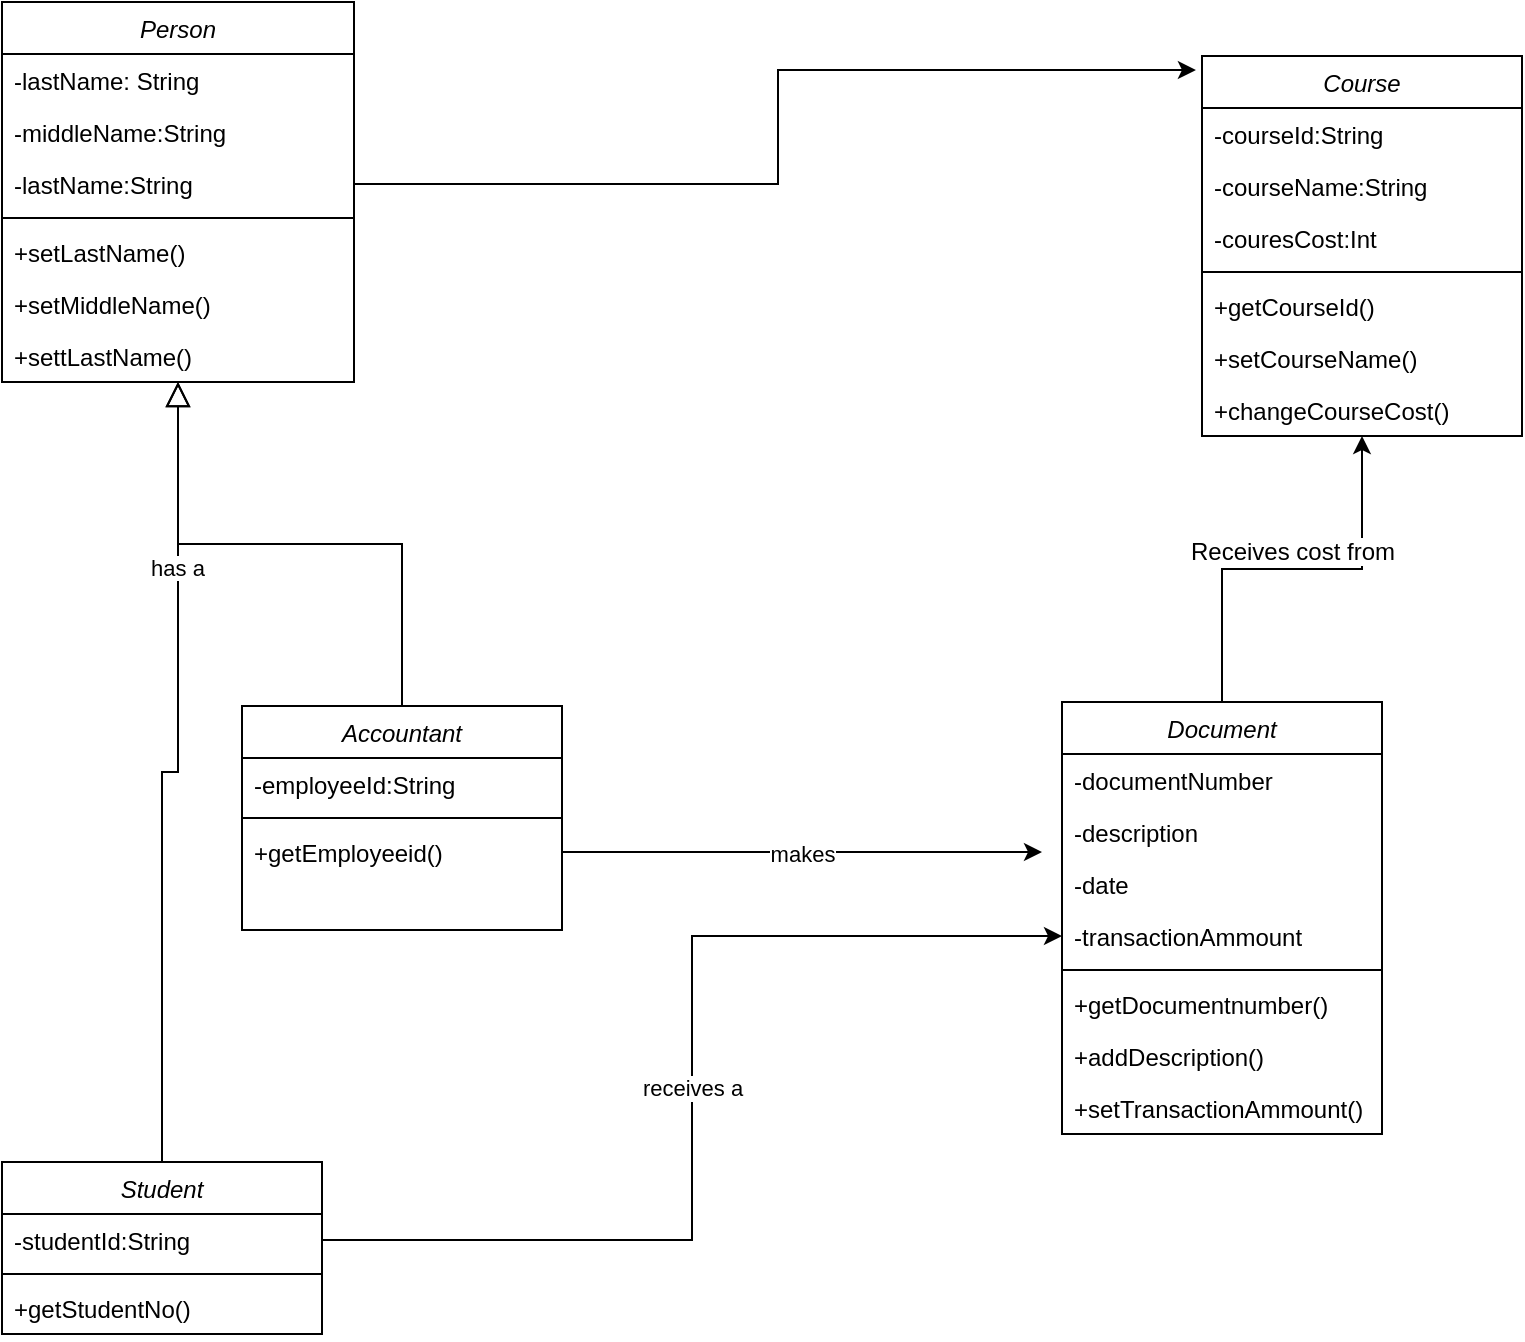 <mxfile version="21.6.8" type="device" pages="3">
  <diagram id="C5RBs43oDa-KdzZeNtuy" name="Class diagrams">
    <mxGraphModel dx="1364" dy="843" grid="1" gridSize="10" guides="1" tooltips="1" connect="1" arrows="1" fold="1" page="1" pageScale="1" pageWidth="827" pageHeight="1169" math="0" shadow="0">
      <root>
        <mxCell id="WIyWlLk6GJQsqaUBKTNV-0" />
        <mxCell id="WIyWlLk6GJQsqaUBKTNV-1" parent="WIyWlLk6GJQsqaUBKTNV-0" />
        <mxCell id="zkfFHV4jXpPFQw0GAbJ--0" value="Person" style="swimlane;fontStyle=2;align=center;verticalAlign=top;childLayout=stackLayout;horizontal=1;startSize=26;horizontalStack=0;resizeParent=1;resizeLast=0;collapsible=1;marginBottom=0;rounded=0;shadow=0;strokeWidth=1;" parent="WIyWlLk6GJQsqaUBKTNV-1" vertex="1">
          <mxGeometry y="40" width="176" height="190" as="geometry">
            <mxRectangle x="230" y="140" width="160" height="26" as="alternateBounds" />
          </mxGeometry>
        </mxCell>
        <mxCell id="zkfFHV4jXpPFQw0GAbJ--2" value="-lastName: String" style="text;align=left;verticalAlign=top;spacingLeft=4;spacingRight=4;overflow=hidden;rotatable=0;points=[[0,0.5],[1,0.5]];portConstraint=eastwest;rounded=0;shadow=0;html=0;" parent="zkfFHV4jXpPFQw0GAbJ--0" vertex="1">
          <mxGeometry y="26" width="176" height="26" as="geometry" />
        </mxCell>
        <mxCell id="FxwVoULGI6ZeTyt3HiRe-4" value="-middleName:String" style="text;align=left;verticalAlign=top;spacingLeft=4;spacingRight=4;overflow=hidden;rotatable=0;points=[[0,0.5],[1,0.5]];portConstraint=eastwest;rounded=0;shadow=0;html=0;" parent="zkfFHV4jXpPFQw0GAbJ--0" vertex="1">
          <mxGeometry y="52" width="176" height="26" as="geometry" />
        </mxCell>
        <mxCell id="FxwVoULGI6ZeTyt3HiRe-5" value="-lastName:String" style="text;align=left;verticalAlign=top;spacingLeft=4;spacingRight=4;overflow=hidden;rotatable=0;points=[[0,0.5],[1,0.5]];portConstraint=eastwest;rounded=0;shadow=0;html=0;" parent="zkfFHV4jXpPFQw0GAbJ--0" vertex="1">
          <mxGeometry y="78" width="176" height="26" as="geometry" />
        </mxCell>
        <mxCell id="zkfFHV4jXpPFQw0GAbJ--4" value="" style="line;html=1;strokeWidth=1;align=left;verticalAlign=middle;spacingTop=-1;spacingLeft=3;spacingRight=3;rotatable=0;labelPosition=right;points=[];portConstraint=eastwest;" parent="zkfFHV4jXpPFQw0GAbJ--0" vertex="1">
          <mxGeometry y="104" width="176" height="8" as="geometry" />
        </mxCell>
        <mxCell id="zkfFHV4jXpPFQw0GAbJ--5" value="+setLastName()" style="text;align=left;verticalAlign=top;spacingLeft=4;spacingRight=4;overflow=hidden;rotatable=0;points=[[0,0.5],[1,0.5]];portConstraint=eastwest;" parent="zkfFHV4jXpPFQw0GAbJ--0" vertex="1">
          <mxGeometry y="112" width="176" height="26" as="geometry" />
        </mxCell>
        <mxCell id="uTb0s3Mv37bQaJHlp4sX-10" value="+setMiddleName()" style="text;align=left;verticalAlign=top;spacingLeft=4;spacingRight=4;overflow=hidden;rotatable=0;points=[[0,0.5],[1,0.5]];portConstraint=eastwest;" parent="zkfFHV4jXpPFQw0GAbJ--0" vertex="1">
          <mxGeometry y="138" width="176" height="26" as="geometry" />
        </mxCell>
        <mxCell id="uTb0s3Mv37bQaJHlp4sX-11" value="+settLastName()" style="text;align=left;verticalAlign=top;spacingLeft=4;spacingRight=4;overflow=hidden;rotatable=0;points=[[0,0.5],[1,0.5]];portConstraint=eastwest;" parent="zkfFHV4jXpPFQw0GAbJ--0" vertex="1">
          <mxGeometry y="164" width="176" height="26" as="geometry" />
        </mxCell>
        <mxCell id="zkfFHV4jXpPFQw0GAbJ--6" value="Student" style="swimlane;fontStyle=2;align=center;verticalAlign=top;childLayout=stackLayout;horizontal=1;startSize=26;horizontalStack=0;resizeParent=1;resizeLast=0;collapsible=1;marginBottom=0;rounded=0;shadow=0;strokeWidth=1;" parent="WIyWlLk6GJQsqaUBKTNV-1" vertex="1">
          <mxGeometry y="620" width="160" height="86" as="geometry">
            <mxRectangle x="130" y="380" width="160" height="26" as="alternateBounds" />
          </mxGeometry>
        </mxCell>
        <mxCell id="FxwVoULGI6ZeTyt3HiRe-8" value="-studentId:String" style="text;align=left;verticalAlign=top;spacingLeft=4;spacingRight=4;overflow=hidden;rotatable=0;points=[[0,0.5],[1,0.5]];portConstraint=eastwest;" parent="zkfFHV4jXpPFQw0GAbJ--6" vertex="1">
          <mxGeometry y="26" width="160" height="26" as="geometry" />
        </mxCell>
        <mxCell id="FxwVoULGI6ZeTyt3HiRe-6" style="line;html=1;strokeWidth=1;align=left;verticalAlign=middle;spacingTop=-1;spacingLeft=3;spacingRight=3;rotatable=0;labelPosition=right;points=[];portConstraint=eastwest;" parent="zkfFHV4jXpPFQw0GAbJ--6" vertex="1">
          <mxGeometry y="52" width="160" height="8" as="geometry" />
        </mxCell>
        <mxCell id="FxwVoULGI6ZeTyt3HiRe-10" value="+getStudentNo()" style="text;align=left;verticalAlign=top;spacingLeft=4;spacingRight=4;overflow=hidden;rotatable=0;points=[[0,0.5],[1,0.5]];portConstraint=eastwest;" parent="zkfFHV4jXpPFQw0GAbJ--6" vertex="1">
          <mxGeometry y="60" width="160" height="26" as="geometry" />
        </mxCell>
        <mxCell id="zkfFHV4jXpPFQw0GAbJ--12" value="has a" style="endArrow=block;endSize=10;endFill=0;shadow=0;strokeWidth=1;rounded=0;edgeStyle=elbowEdgeStyle;elbow=vertical;horizontal=1;" parent="WIyWlLk6GJQsqaUBKTNV-1" source="zkfFHV4jXpPFQw0GAbJ--6" target="zkfFHV4jXpPFQw0GAbJ--0" edge="1">
          <mxGeometry x="0.535" width="160" relative="1" as="geometry">
            <mxPoint x="200" y="203" as="sourcePoint" />
            <mxPoint x="200" y="203" as="targetPoint" />
            <mxPoint as="offset" />
          </mxGeometry>
        </mxCell>
        <mxCell id="zkfFHV4jXpPFQw0GAbJ--13" value="Accountant" style="swimlane;fontStyle=2;align=center;verticalAlign=top;childLayout=stackLayout;horizontal=1;startSize=26;horizontalStack=0;resizeParent=1;resizeLast=0;collapsible=1;marginBottom=0;rounded=0;shadow=0;strokeWidth=1;" parent="WIyWlLk6GJQsqaUBKTNV-1" vertex="1">
          <mxGeometry x="120" y="392" width="160" height="112" as="geometry">
            <mxRectangle x="340" y="380" width="170" height="26" as="alternateBounds" />
          </mxGeometry>
        </mxCell>
        <mxCell id="FxwVoULGI6ZeTyt3HiRe-1" value="-employeeId:String" style="text;align=left;verticalAlign=top;spacingLeft=4;spacingRight=4;overflow=hidden;rotatable=0;points=[[0,0.5],[1,0.5]];portConstraint=eastwest;" parent="zkfFHV4jXpPFQw0GAbJ--13" vertex="1">
          <mxGeometry y="26" width="160" height="26" as="geometry" />
        </mxCell>
        <mxCell id="zkfFHV4jXpPFQw0GAbJ--15" value="" style="line;html=1;strokeWidth=1;align=left;verticalAlign=middle;spacingTop=-1;spacingLeft=3;spacingRight=3;rotatable=0;labelPosition=right;points=[];portConstraint=eastwest;" parent="zkfFHV4jXpPFQw0GAbJ--13" vertex="1">
          <mxGeometry y="52" width="160" height="8" as="geometry" />
        </mxCell>
        <mxCell id="CGTuZirsqp-BXyhmyMvd-20" value="makes" style="edgeStyle=orthogonalEdgeStyle;rounded=0;orthogonalLoop=1;jettySize=auto;html=1;exitX=1;exitY=0.5;exitDx=0;exitDy=0;" parent="zkfFHV4jXpPFQw0GAbJ--13" source="FxwVoULGI6ZeTyt3HiRe-0" edge="1">
          <mxGeometry relative="1" as="geometry">
            <mxPoint x="400" y="73" as="targetPoint" />
          </mxGeometry>
        </mxCell>
        <mxCell id="FxwVoULGI6ZeTyt3HiRe-0" value="+getEmployeeid()" style="text;align=left;verticalAlign=top;spacingLeft=4;spacingRight=4;overflow=hidden;rotatable=0;points=[[0,0.5],[1,0.5]];portConstraint=eastwest;" parent="zkfFHV4jXpPFQw0GAbJ--13" vertex="1">
          <mxGeometry y="60" width="160" height="26" as="geometry" />
        </mxCell>
        <mxCell id="zkfFHV4jXpPFQw0GAbJ--16" value="" style="endArrow=block;endSize=10;endFill=0;shadow=0;strokeWidth=1;rounded=0;edgeStyle=elbowEdgeStyle;elbow=vertical;" parent="WIyWlLk6GJQsqaUBKTNV-1" source="zkfFHV4jXpPFQw0GAbJ--13" target="zkfFHV4jXpPFQw0GAbJ--0" edge="1">
          <mxGeometry width="160" relative="1" as="geometry">
            <mxPoint x="210" y="373" as="sourcePoint" />
            <mxPoint x="310" y="271" as="targetPoint" />
          </mxGeometry>
        </mxCell>
        <mxCell id="CGTuZirsqp-BXyhmyMvd-0" value="Course" style="swimlane;fontStyle=2;align=center;verticalAlign=top;childLayout=stackLayout;horizontal=1;startSize=26;horizontalStack=0;resizeParent=1;resizeLast=0;collapsible=1;marginBottom=0;rounded=0;shadow=0;strokeWidth=1;" parent="WIyWlLk6GJQsqaUBKTNV-1" vertex="1">
          <mxGeometry x="600" y="67" width="160" height="190" as="geometry">
            <mxRectangle x="550" y="140" width="160" height="26" as="alternateBounds" />
          </mxGeometry>
        </mxCell>
        <mxCell id="CGTuZirsqp-BXyhmyMvd-1" value="-courseId:String" style="text;align=left;verticalAlign=top;spacingLeft=4;spacingRight=4;overflow=hidden;rotatable=0;points=[[0,0.5],[1,0.5]];portConstraint=eastwest;" parent="CGTuZirsqp-BXyhmyMvd-0" vertex="1">
          <mxGeometry y="26" width="160" height="26" as="geometry" />
        </mxCell>
        <mxCell id="CGTuZirsqp-BXyhmyMvd-2" value="-courseName:String" style="text;align=left;verticalAlign=top;spacingLeft=4;spacingRight=4;overflow=hidden;rotatable=0;points=[[0,0.5],[1,0.5]];portConstraint=eastwest;rounded=0;shadow=0;html=0;" parent="CGTuZirsqp-BXyhmyMvd-0" vertex="1">
          <mxGeometry y="52" width="160" height="26" as="geometry" />
        </mxCell>
        <mxCell id="CGTuZirsqp-BXyhmyMvd-3" value="-couresCost:Int" style="text;align=left;verticalAlign=top;spacingLeft=4;spacingRight=4;overflow=hidden;rotatable=0;points=[[0,0.5],[1,0.5]];portConstraint=eastwest;rounded=0;shadow=0;html=0;" parent="CGTuZirsqp-BXyhmyMvd-0" vertex="1">
          <mxGeometry y="78" width="160" height="26" as="geometry" />
        </mxCell>
        <mxCell id="CGTuZirsqp-BXyhmyMvd-4" value="" style="line;html=1;strokeWidth=1;align=left;verticalAlign=middle;spacingTop=-1;spacingLeft=3;spacingRight=3;rotatable=0;labelPosition=right;points=[];portConstraint=eastwest;" parent="CGTuZirsqp-BXyhmyMvd-0" vertex="1">
          <mxGeometry y="104" width="160" height="8" as="geometry" />
        </mxCell>
        <mxCell id="CGTuZirsqp-BXyhmyMvd-19" value="+getCourseId()" style="text;align=left;verticalAlign=top;spacingLeft=4;spacingRight=4;overflow=hidden;rotatable=0;points=[[0,0.5],[1,0.5]];portConstraint=eastwest;" parent="CGTuZirsqp-BXyhmyMvd-0" vertex="1">
          <mxGeometry y="112" width="160" height="26" as="geometry" />
        </mxCell>
        <mxCell id="CGTuZirsqp-BXyhmyMvd-5" value="+setCourseName()" style="text;align=left;verticalAlign=top;spacingLeft=4;spacingRight=4;overflow=hidden;rotatable=0;points=[[0,0.5],[1,0.5]];portConstraint=eastwest;" parent="CGTuZirsqp-BXyhmyMvd-0" vertex="1">
          <mxGeometry y="138" width="160" height="26" as="geometry" />
        </mxCell>
        <mxCell id="CGTuZirsqp-BXyhmyMvd-6" value="+changeCourseCost()" style="text;align=left;verticalAlign=top;spacingLeft=4;spacingRight=4;overflow=hidden;rotatable=0;points=[[0,0.5],[1,0.5]];portConstraint=eastwest;" parent="CGTuZirsqp-BXyhmyMvd-0" vertex="1">
          <mxGeometry y="164" width="160" height="26" as="geometry" />
        </mxCell>
        <mxCell id="CGTuZirsqp-BXyhmyMvd-7" style="edgeStyle=orthogonalEdgeStyle;rounded=0;orthogonalLoop=1;jettySize=auto;html=1;exitX=1;exitY=0.5;exitDx=0;exitDy=0;entryX=-0.019;entryY=0.037;entryDx=0;entryDy=0;entryPerimeter=0;" parent="WIyWlLk6GJQsqaUBKTNV-1" source="FxwVoULGI6ZeTyt3HiRe-5" target="CGTuZirsqp-BXyhmyMvd-0" edge="1">
          <mxGeometry relative="1" as="geometry" />
        </mxCell>
        <mxCell id="7rgg_op8ZkFLZllK3q9W-1" value="Receives cost from" style="edgeStyle=orthogonalEdgeStyle;rounded=0;orthogonalLoop=1;jettySize=auto;html=1;exitX=0.5;exitY=0;exitDx=0;exitDy=0;fontFamily=Helvetica;fontSize=12;fontColor=default;verticalAlign=bottom;" parent="WIyWlLk6GJQsqaUBKTNV-1" source="CGTuZirsqp-BXyhmyMvd-9" target="CGTuZirsqp-BXyhmyMvd-0" edge="1">
          <mxGeometry relative="1" as="geometry" />
        </mxCell>
        <mxCell id="CGTuZirsqp-BXyhmyMvd-9" value="Document" style="swimlane;fontStyle=2;align=center;verticalAlign=top;childLayout=stackLayout;horizontal=1;startSize=26;horizontalStack=0;resizeParent=1;resizeLast=0;collapsible=1;marginBottom=0;rounded=0;shadow=0;strokeWidth=1;" parent="WIyWlLk6GJQsqaUBKTNV-1" vertex="1">
          <mxGeometry x="530" y="390" width="160" height="216" as="geometry">
            <mxRectangle x="550" y="140" width="160" height="26" as="alternateBounds" />
          </mxGeometry>
        </mxCell>
        <mxCell id="CGTuZirsqp-BXyhmyMvd-17" value="-documentNumber" style="text;align=left;verticalAlign=top;spacingLeft=4;spacingRight=4;overflow=hidden;rotatable=0;points=[[0,0.5],[1,0.5]];portConstraint=eastwest;rounded=0;shadow=0;html=0;" parent="CGTuZirsqp-BXyhmyMvd-9" vertex="1">
          <mxGeometry y="26" width="160" height="26" as="geometry" />
        </mxCell>
        <mxCell id="CGTuZirsqp-BXyhmyMvd-11" value="-description" style="text;align=left;verticalAlign=top;spacingLeft=4;spacingRight=4;overflow=hidden;rotatable=0;points=[[0,0.5],[1,0.5]];portConstraint=eastwest;rounded=0;shadow=0;html=0;" parent="CGTuZirsqp-BXyhmyMvd-9" vertex="1">
          <mxGeometry y="52" width="160" height="26" as="geometry" />
        </mxCell>
        <mxCell id="CGTuZirsqp-BXyhmyMvd-12" value="-date" style="text;align=left;verticalAlign=top;spacingLeft=4;spacingRight=4;overflow=hidden;rotatable=0;points=[[0,0.5],[1,0.5]];portConstraint=eastwest;rounded=0;shadow=0;html=0;" parent="CGTuZirsqp-BXyhmyMvd-9" vertex="1">
          <mxGeometry y="78" width="160" height="26" as="geometry" />
        </mxCell>
        <mxCell id="CGTuZirsqp-BXyhmyMvd-16" value="-transactionAmmount" style="text;align=left;verticalAlign=top;spacingLeft=4;spacingRight=4;overflow=hidden;rotatable=0;points=[[0,0.5],[1,0.5]];portConstraint=eastwest;rounded=0;shadow=0;html=0;" parent="CGTuZirsqp-BXyhmyMvd-9" vertex="1">
          <mxGeometry y="104" width="160" height="26" as="geometry" />
        </mxCell>
        <mxCell id="CGTuZirsqp-BXyhmyMvd-13" value="" style="line;html=1;strokeWidth=1;align=left;verticalAlign=middle;spacingTop=-1;spacingLeft=3;spacingRight=3;rotatable=0;labelPosition=right;points=[];portConstraint=eastwest;" parent="CGTuZirsqp-BXyhmyMvd-9" vertex="1">
          <mxGeometry y="130" width="160" height="8" as="geometry" />
        </mxCell>
        <mxCell id="CGTuZirsqp-BXyhmyMvd-18" value="+getDocumentnumber()" style="text;align=left;verticalAlign=top;spacingLeft=4;spacingRight=4;overflow=hidden;rotatable=0;points=[[0,0.5],[1,0.5]];portConstraint=eastwest;" parent="CGTuZirsqp-BXyhmyMvd-9" vertex="1">
          <mxGeometry y="138" width="160" height="26" as="geometry" />
        </mxCell>
        <mxCell id="CGTuZirsqp-BXyhmyMvd-14" value="+addDescription()" style="text;align=left;verticalAlign=top;spacingLeft=4;spacingRight=4;overflow=hidden;rotatable=0;points=[[0,0.5],[1,0.5]];portConstraint=eastwest;" parent="CGTuZirsqp-BXyhmyMvd-9" vertex="1">
          <mxGeometry y="164" width="160" height="26" as="geometry" />
        </mxCell>
        <mxCell id="CGTuZirsqp-BXyhmyMvd-15" value="+setTransactionAmmount()" style="text;align=left;verticalAlign=top;spacingLeft=4;spacingRight=4;overflow=hidden;rotatable=0;points=[[0,0.5],[1,0.5]];portConstraint=eastwest;" parent="CGTuZirsqp-BXyhmyMvd-9" vertex="1">
          <mxGeometry y="190" width="160" height="26" as="geometry" />
        </mxCell>
        <mxCell id="CGTuZirsqp-BXyhmyMvd-22" value="receives a" style="edgeStyle=orthogonalEdgeStyle;rounded=0;orthogonalLoop=1;jettySize=auto;html=1;exitX=1;exitY=0.5;exitDx=0;exitDy=0;entryX=0;entryY=0.5;entryDx=0;entryDy=0;" parent="WIyWlLk6GJQsqaUBKTNV-1" source="FxwVoULGI6ZeTyt3HiRe-8" target="CGTuZirsqp-BXyhmyMvd-16" edge="1">
          <mxGeometry relative="1" as="geometry" />
        </mxCell>
      </root>
    </mxGraphModel>
  </diagram>
  <diagram id="ETjb7iau5sIGnc_m5QyH" name="Case diagram">
    <mxGraphModel dx="1364" dy="843" grid="1" gridSize="10" guides="1" tooltips="1" connect="1" arrows="1" fold="1" page="1" pageScale="1" pageWidth="850" pageHeight="1100" math="0" shadow="0">
      <root>
        <mxCell id="0" />
        <mxCell id="1" parent="0" />
        <mxCell id="vbpYfYRO02796dPLNqii-36" value="" style="group" vertex="1" connectable="0" parent="1">
          <mxGeometry x="50" y="50" width="720" height="860" as="geometry" />
        </mxCell>
        <mxCell id="vbpYfYRO02796dPLNqii-9" value="" style="rounded=1;whiteSpace=wrap;html=1;" vertex="1" parent="vbpYfYRO02796dPLNqii-36">
          <mxGeometry x="200" width="350" height="860" as="geometry" />
        </mxCell>
        <mxCell id="vbpYfYRO02796dPLNqii-1" value="&lt;font style=&quot;font-size: 17px;&quot;&gt;Select course&lt;/font&gt;" style="ellipse;whiteSpace=wrap;html=1;" vertex="1" parent="vbpYfYRO02796dPLNqii-36">
          <mxGeometry x="305" y="70" width="140" height="70" as="geometry" />
        </mxCell>
        <mxCell id="vbpYfYRO02796dPLNqii-31" style="rounded=0;orthogonalLoop=1;jettySize=auto;html=1;exitX=1;exitY=0.5;exitDx=0;exitDy=0;fontFamily=Helvetica;fontSize=12;fontColor=default;strokeWidth=3;endArrow=none;endFill=0;" edge="1" parent="vbpYfYRO02796dPLNqii-36" source="vbpYfYRO02796dPLNqii-5">
          <mxGeometry relative="1" as="geometry">
            <mxPoint x="650" y="90" as="targetPoint" />
          </mxGeometry>
        </mxCell>
        <mxCell id="vbpYfYRO02796dPLNqii-5" value="&lt;font style=&quot;font-size: 17px;&quot;&gt;Enroll student&lt;/font&gt;" style="ellipse;whiteSpace=wrap;html=1;" vertex="1" parent="vbpYfYRO02796dPLNqii-36">
          <mxGeometry x="310" y="670" width="140" height="70" as="geometry" />
        </mxCell>
        <mxCell id="vbpYfYRO02796dPLNqii-6" value="&lt;font style=&quot;font-size: 17px;&quot;&gt;Generate invioce&lt;/font&gt;" style="ellipse;whiteSpace=wrap;html=1;" vertex="1" parent="vbpYfYRO02796dPLNqii-36">
          <mxGeometry x="305" y="210" width="140" height="70" as="geometry" />
        </mxCell>
        <mxCell id="vbpYfYRO02796dPLNqii-33" value="&lt;i&gt;{if a course was seleced&lt;/i&gt;}" style="edgeStyle=orthogonalEdgeStyle;rounded=0;orthogonalLoop=1;jettySize=auto;html=1;exitX=0.5;exitY=1;exitDx=0;exitDy=0;entryX=0.5;entryY=0;entryDx=0;entryDy=0;fontFamily=Helvetica;fontSize=12;fontColor=default;dashed=1;strokeWidth=2;" edge="1" parent="vbpYfYRO02796dPLNqii-36" source="vbpYfYRO02796dPLNqii-1" target="vbpYfYRO02796dPLNqii-6">
          <mxGeometry relative="1" as="geometry" />
        </mxCell>
        <mxCell id="vbpYfYRO02796dPLNqii-35" value="{if the course was paid for&lt;br&gt;AND a receipt successfully &lt;br&gt;generated}" style="edgeStyle=orthogonalEdgeStyle;rounded=0;orthogonalLoop=1;jettySize=auto;html=1;exitX=0.5;exitY=1;exitDx=0;exitDy=0;entryX=0.5;entryY=0;entryDx=0;entryDy=0;fontFamily=Helvetica;fontSize=12;fontColor=default;dashed=1;dashPattern=8 8;fontStyle=2" edge="1" parent="vbpYfYRO02796dPLNqii-36" source="vbpYfYRO02796dPLNqii-7" target="vbpYfYRO02796dPLNqii-5">
          <mxGeometry relative="1" as="geometry" />
        </mxCell>
        <mxCell id="vbpYfYRO02796dPLNqii-7" value="&lt;font style=&quot;font-size: 17px;&quot;&gt;Generate receipt&amp;nbsp;&lt;/font&gt;" style="ellipse;whiteSpace=wrap;html=1;" vertex="1" parent="vbpYfYRO02796dPLNqii-36">
          <mxGeometry x="310" y="520" width="140" height="70" as="geometry" />
        </mxCell>
        <mxCell id="vbpYfYRO02796dPLNqii-34" value="{if a course was paid for}" style="edgeStyle=orthogonalEdgeStyle;rounded=0;orthogonalLoop=1;jettySize=auto;html=1;exitX=0.5;exitY=1;exitDx=0;exitDy=0;entryX=0.5;entryY=0;entryDx=0;entryDy=0;fontFamily=Helvetica;fontSize=12;fontColor=default;dashed=1;dashPattern=8 8;fontStyle=2;verticalAlign=top;" edge="1" parent="vbpYfYRO02796dPLNqii-36" source="vbpYfYRO02796dPLNqii-8" target="vbpYfYRO02796dPLNqii-7">
          <mxGeometry relative="1" as="geometry" />
        </mxCell>
        <mxCell id="vbpYfYRO02796dPLNqii-8" value="&lt;font style=&quot;font-size: 17px;&quot;&gt;Pay?&lt;/font&gt;" style="ellipse;whiteSpace=wrap;html=1;" vertex="1" parent="vbpYfYRO02796dPLNqii-36">
          <mxGeometry x="310" y="350" width="140" height="70" as="geometry" />
        </mxCell>
        <mxCell id="vbpYfYRO02796dPLNqii-10" value="Actor" style="shape=umlActor;verticalLabelPosition=bottom;verticalAlign=top;html=1;outlineConnect=0;" vertex="1" parent="vbpYfYRO02796dPLNqii-36">
          <mxGeometry y="55" width="70" height="100" as="geometry" />
        </mxCell>
        <mxCell id="vbpYfYRO02796dPLNqii-21" style="edgeStyle=orthogonalEdgeStyle;rounded=0;orthogonalLoop=1;jettySize=auto;html=1;exitX=0.5;exitY=0.5;exitDx=0;exitDy=0;exitPerimeter=0;entryX=0;entryY=0.5;entryDx=0;entryDy=0;fontFamily=Helvetica;fontSize=12;fontColor=default;endArrow=none;endFill=0;strokeWidth=3;" edge="1" parent="vbpYfYRO02796dPLNqii-36" source="vbpYfYRO02796dPLNqii-13" target="vbpYfYRO02796dPLNqii-1">
          <mxGeometry relative="1" as="geometry" />
        </mxCell>
        <mxCell id="vbpYfYRO02796dPLNqii-24" value="" style="group" vertex="1" connectable="0" parent="vbpYfYRO02796dPLNqii-36">
          <mxGeometry x="650" y="55" width="70" height="175" as="geometry" />
        </mxCell>
        <mxCell id="vbpYfYRO02796dPLNqii-14" value="Actor" style="shape=umlActor;verticalLabelPosition=bottom;verticalAlign=top;html=1;outlineConnect=0;" vertex="1" parent="vbpYfYRO02796dPLNqii-24">
          <mxGeometry width="70" height="100" as="geometry" />
        </mxCell>
        <mxCell id="vbpYfYRO02796dPLNqii-23" value="Accountant" style="text;html=1;strokeColor=none;fillColor=none;align=center;verticalAlign=middle;whiteSpace=wrap;rounded=0;fontSize=12;fontFamily=Helvetica;fontColor=default;" vertex="1" parent="vbpYfYRO02796dPLNqii-24">
          <mxGeometry x="5" y="145" width="60" height="30" as="geometry" />
        </mxCell>
        <mxCell id="vbpYfYRO02796dPLNqii-30" style="rounded=0;orthogonalLoop=1;jettySize=auto;html=1;exitX=1;exitY=0.5;exitDx=0;exitDy=0;entryX=0;entryY=0.333;entryDx=0;entryDy=0;entryPerimeter=0;fontFamily=Helvetica;fontSize=12;fontColor=default;strokeWidth=3;endArrow=none;endFill=0;" edge="1" parent="vbpYfYRO02796dPLNqii-36" source="vbpYfYRO02796dPLNqii-7" target="vbpYfYRO02796dPLNqii-14">
          <mxGeometry relative="1" as="geometry" />
        </mxCell>
        <mxCell id="vbpYfYRO02796dPLNqii-26" value="" style="group" vertex="1" connectable="0" parent="vbpYfYRO02796dPLNqii-36">
          <mxGeometry y="55" width="70" height="155" as="geometry" />
        </mxCell>
        <mxCell id="vbpYfYRO02796dPLNqii-13" value="Actor" style="shape=umlActor;verticalLabelPosition=bottom;verticalAlign=top;html=1;outlineConnect=0;" vertex="1" parent="vbpYfYRO02796dPLNqii-26">
          <mxGeometry width="70" height="100" as="geometry" />
        </mxCell>
        <mxCell id="vbpYfYRO02796dPLNqii-22" value="Student" style="text;html=1;align=center;verticalAlign=middle;resizable=0;points=[];autosize=1;strokeColor=none;fillColor=none;fontSize=12;fontFamily=Helvetica;fontColor=default;" vertex="1" parent="vbpYfYRO02796dPLNqii-26">
          <mxGeometry x="5" y="125" width="60" height="30" as="geometry" />
        </mxCell>
        <mxCell id="vbpYfYRO02796dPLNqii-32" style="rounded=0;orthogonalLoop=1;jettySize=auto;html=1;exitX=0;exitY=0.5;exitDx=0;exitDy=0;entryX=0.5;entryY=0.5;entryDx=0;entryDy=0;entryPerimeter=0;fontFamily=Helvetica;fontSize=12;fontColor=default;endArrow=none;endFill=0;strokeWidth=3;" edge="1" parent="vbpYfYRO02796dPLNqii-36" source="vbpYfYRO02796dPLNqii-8" target="vbpYfYRO02796dPLNqii-13">
          <mxGeometry relative="1" as="geometry" />
        </mxCell>
        <mxCell id="vbpYfYRO02796dPLNqii-27" style="rounded=0;orthogonalLoop=1;jettySize=auto;html=1;exitX=0;exitY=0.333;exitDx=0;exitDy=0;exitPerimeter=0;entryX=1;entryY=0.5;entryDx=0;entryDy=0;fontFamily=Helvetica;fontSize=12;fontColor=default;endArrow=none;endFill=0;strokeWidth=2;" edge="1" parent="vbpYfYRO02796dPLNqii-36" source="vbpYfYRO02796dPLNqii-14" target="vbpYfYRO02796dPLNqii-6">
          <mxGeometry relative="1" as="geometry" />
        </mxCell>
      </root>
    </mxGraphModel>
  </diagram>
  <diagram id="2M_bhGn-UD4iyvgSzG6p" name="Activity diagram">
    <mxGraphModel dx="1364" dy="843" grid="1" gridSize="10" guides="1" tooltips="1" connect="1" arrows="1" fold="1" page="1" pageScale="1" pageWidth="850" pageHeight="1100" math="0" shadow="0">
      <root>
        <mxCell id="0" />
        <mxCell id="1" parent="0" />
        <mxCell id="hIbqxrllveeo_vX83Ys--2" value="" style="group" vertex="1" connectable="0" parent="1">
          <mxGeometry x="140" y="90" width="670" height="1020" as="geometry" />
        </mxCell>
        <mxCell id="d_csiKKlRXBaWiJSiDhm-1" value="" style="whiteSpace=wrap;html=1;" vertex="1" parent="hIbqxrllveeo_vX83Ys--2">
          <mxGeometry width="670" height="780" as="geometry" />
        </mxCell>
        <mxCell id="d_csiKKlRXBaWiJSiDhm-2" value="" style="ellipse;fillColor=strokeColor;html=1;" vertex="1" parent="hIbqxrllveeo_vX83Ys--2">
          <mxGeometry x="122.5" y="600" width="30" height="30" as="geometry" />
        </mxCell>
        <mxCell id="Hllgr957UPxrGOy-dH9n-6" value="" style="endArrow=none;startArrow=none;endFill=0;startFill=0;endSize=8;html=1;verticalAlign=bottom;labelBackgroundColor=none;strokeWidth=3;rounded=0;entryX=0.5;entryY=0;entryDx=0;entryDy=0;exitX=0.512;exitY=1.002;exitDx=0;exitDy=0;exitPerimeter=0;" edge="1" parent="hIbqxrllveeo_vX83Ys--2" source="d_csiKKlRXBaWiJSiDhm-1" target="d_csiKKlRXBaWiJSiDhm-1">
          <mxGeometry width="160" relative="1" as="geometry">
            <mxPoint x="340" y="340" as="sourcePoint" />
            <mxPoint x="500" y="340" as="targetPoint" />
            <Array as="points" />
          </mxGeometry>
        </mxCell>
        <mxCell id="Hllgr957UPxrGOy-dH9n-9" value="" style="group" vertex="1" connectable="0" parent="hIbqxrllveeo_vX83Ys--2">
          <mxGeometry x="330" y="780" height="240" as="geometry" />
        </mxCell>
        <mxCell id="Hllgr957UPxrGOy-dH9n-12" value="" style="group" vertex="1" connectable="0" parent="hIbqxrllveeo_vX83Ys--2">
          <mxGeometry x="130" y="30" width="410" height="30" as="geometry" />
        </mxCell>
        <mxCell id="Hllgr957UPxrGOy-dH9n-10" value="Student" style="text;html=1;strokeColor=none;fillColor=none;align=center;verticalAlign=middle;whiteSpace=wrap;rounded=0;" vertex="1" parent="Hllgr957UPxrGOy-dH9n-12">
          <mxGeometry width="60" height="30" as="geometry" />
        </mxCell>
        <mxCell id="Hllgr957UPxrGOy-dH9n-11" value="Accountant" style="text;html=1;strokeColor=none;fillColor=none;align=center;verticalAlign=middle;whiteSpace=wrap;rounded=0;" vertex="1" parent="Hllgr957UPxrGOy-dH9n-12">
          <mxGeometry x="320" width="90" height="30" as="geometry" />
        </mxCell>
        <mxCell id="Hllgr957UPxrGOy-dH9n-18" value="" style="group" vertex="1" connectable="0" parent="hIbqxrllveeo_vX83Ys--2">
          <mxGeometry x="85" y="190" width="120" height="60" as="geometry" />
        </mxCell>
        <mxCell id="Hllgr957UPxrGOy-dH9n-15" value="" style="rounded=0;whiteSpace=wrap;html=1;" vertex="1" parent="Hllgr957UPxrGOy-dH9n-18">
          <mxGeometry width="120" height="60" as="geometry" />
        </mxCell>
        <mxCell id="Hllgr957UPxrGOy-dH9n-16" value="Select&lt;br&gt;Course" style="text;html=1;strokeColor=none;fillColor=none;align=center;verticalAlign=middle;whiteSpace=wrap;rounded=0;" vertex="1" parent="Hllgr957UPxrGOy-dH9n-18">
          <mxGeometry x="30" y="15" width="60" height="30" as="geometry" />
        </mxCell>
        <mxCell id="Hllgr957UPxrGOy-dH9n-23" value="" style="group" vertex="1" connectable="0" parent="hIbqxrllveeo_vX83Ys--2">
          <mxGeometry x="420" y="190" width="120" height="60" as="geometry" />
        </mxCell>
        <mxCell id="Hllgr957UPxrGOy-dH9n-21" value="" style="rounded=0;whiteSpace=wrap;html=1;" vertex="1" parent="Hllgr957UPxrGOy-dH9n-23">
          <mxGeometry width="120" height="60" as="geometry" />
        </mxCell>
        <mxCell id="Hllgr957UPxrGOy-dH9n-22" value="Generate&lt;br&gt;Invoice" style="text;html=1;strokeColor=none;fillColor=none;align=center;verticalAlign=middle;whiteSpace=wrap;rounded=0;" vertex="1" parent="Hllgr957UPxrGOy-dH9n-23">
          <mxGeometry x="30" y="15" width="60" height="30" as="geometry" />
        </mxCell>
        <mxCell id="Hllgr957UPxrGOy-dH9n-24" style="edgeStyle=orthogonalEdgeStyle;rounded=0;orthogonalLoop=1;jettySize=auto;html=1;exitX=1;exitY=0.5;exitDx=0;exitDy=0;entryX=0;entryY=0.5;entryDx=0;entryDy=0;" edge="1" parent="hIbqxrllveeo_vX83Ys--2" source="Hllgr957UPxrGOy-dH9n-15" target="Hllgr957UPxrGOy-dH9n-21">
          <mxGeometry relative="1" as="geometry" />
        </mxCell>
        <mxCell id="Hllgr957UPxrGOy-dH9n-27" value="" style="group" vertex="1" connectable="0" parent="hIbqxrllveeo_vX83Ys--2">
          <mxGeometry x="85" y="320" width="105" height="110" as="geometry" />
        </mxCell>
        <mxCell id="Hllgr957UPxrGOy-dH9n-25" value="" style="rhombus;" vertex="1" parent="Hllgr957UPxrGOy-dH9n-27">
          <mxGeometry width="105" height="110" as="geometry" />
        </mxCell>
        <mxCell id="Hllgr957UPxrGOy-dH9n-26" value="Pay?" style="text;html=1;strokeColor=none;fillColor=none;align=center;verticalAlign=middle;whiteSpace=wrap;rounded=0;" vertex="1" parent="Hllgr957UPxrGOy-dH9n-27">
          <mxGeometry x="26.25" y="41.25" width="52.5" height="27.5" as="geometry" />
        </mxCell>
        <mxCell id="Hllgr957UPxrGOy-dH9n-32" style="edgeStyle=orthogonalEdgeStyle;rounded=0;orthogonalLoop=1;jettySize=auto;html=1;exitX=0.5;exitY=1;exitDx=0;exitDy=0;entryX=0.5;entryY=0;entryDx=0;entryDy=0;" edge="1" parent="hIbqxrllveeo_vX83Ys--2" source="Hllgr957UPxrGOy-dH9n-21" target="Hllgr957UPxrGOy-dH9n-25">
          <mxGeometry relative="1" as="geometry">
            <mxPoint x="140" y="290" as="targetPoint" />
          </mxGeometry>
        </mxCell>
        <mxCell id="Hllgr957UPxrGOy-dH9n-35" value="" style="group" vertex="1" connectable="0" parent="hIbqxrllveeo_vX83Ys--2">
          <mxGeometry x="420" y="345" width="120" height="60" as="geometry" />
        </mxCell>
        <mxCell id="Hllgr957UPxrGOy-dH9n-33" value="" style="rounded=0;whiteSpace=wrap;html=1;" vertex="1" parent="Hllgr957UPxrGOy-dH9n-35">
          <mxGeometry width="120" height="60" as="geometry" />
        </mxCell>
        <mxCell id="Hllgr957UPxrGOy-dH9n-34" value="Generate&lt;br&gt;Receipt" style="text;html=1;strokeColor=none;fillColor=none;align=center;verticalAlign=middle;whiteSpace=wrap;rounded=0;" vertex="1" parent="Hllgr957UPxrGOy-dH9n-35">
          <mxGeometry x="30" y="15" width="60" height="30" as="geometry" />
        </mxCell>
        <mxCell id="Hllgr957UPxrGOy-dH9n-36" style="edgeStyle=orthogonalEdgeStyle;rounded=0;orthogonalLoop=1;jettySize=auto;html=1;exitX=1;exitY=0.5;exitDx=0;exitDy=0;" edge="1" parent="hIbqxrllveeo_vX83Ys--2" source="Hllgr957UPxrGOy-dH9n-25" target="Hllgr957UPxrGOy-dH9n-33">
          <mxGeometry relative="1" as="geometry" />
        </mxCell>
        <mxCell id="Hllgr957UPxrGOy-dH9n-37" value="&lt;p style=&quot;line-height: 110%;&quot;&gt;YES&lt;/p&gt;" style="edgeLabel;html=1;align=center;verticalAlign=middle;resizable=0;points=[];" vertex="1" connectable="0" parent="Hllgr957UPxrGOy-dH9n-36">
          <mxGeometry x="0.444" y="1" relative="1" as="geometry">
            <mxPoint as="offset" />
          </mxGeometry>
        </mxCell>
        <mxCell id="Hllgr957UPxrGOy-dH9n-40" value="" style="group" vertex="1" connectable="0" parent="hIbqxrllveeo_vX83Ys--2">
          <mxGeometry x="420" y="500" width="120" height="60" as="geometry" />
        </mxCell>
        <mxCell id="Hllgr957UPxrGOy-dH9n-38" value="" style="rounded=0;whiteSpace=wrap;html=1;" vertex="1" parent="Hllgr957UPxrGOy-dH9n-40">
          <mxGeometry width="120" height="60" as="geometry" />
        </mxCell>
        <mxCell id="Hllgr957UPxrGOy-dH9n-39" value="Enroll&lt;br&gt;Student" style="text;html=1;strokeColor=none;fillColor=none;align=center;verticalAlign=middle;whiteSpace=wrap;rounded=0;" vertex="1" parent="Hllgr957UPxrGOy-dH9n-40">
          <mxGeometry x="30" y="15" width="60" height="30" as="geometry" />
        </mxCell>
        <mxCell id="Hllgr957UPxrGOy-dH9n-42" style="edgeStyle=orthogonalEdgeStyle;rounded=0;orthogonalLoop=1;jettySize=auto;html=1;exitX=0.5;exitY=1;exitDx=0;exitDy=0;" edge="1" parent="hIbqxrllveeo_vX83Ys--2" source="Hllgr957UPxrGOy-dH9n-33" target="Hllgr957UPxrGOy-dH9n-38">
          <mxGeometry relative="1" as="geometry" />
        </mxCell>
        <mxCell id="Hllgr957UPxrGOy-dH9n-47" style="edgeStyle=orthogonalEdgeStyle;rounded=0;orthogonalLoop=1;jettySize=auto;html=1;exitX=0.5;exitY=1;exitDx=0;exitDy=0;entryX=0.442;entryY=-0.017;entryDx=0;entryDy=0;entryPerimeter=0;" edge="1" parent="hIbqxrllveeo_vX83Ys--2" source="Hllgr957UPxrGOy-dH9n-44" target="Hllgr957UPxrGOy-dH9n-15">
          <mxGeometry relative="1" as="geometry" />
        </mxCell>
        <mxCell id="Hllgr957UPxrGOy-dH9n-44" value="" style="ellipse;" vertex="1" parent="hIbqxrllveeo_vX83Ys--2">
          <mxGeometry x="122.5" y="110" width="30" height="30" as="geometry" />
        </mxCell>
        <mxCell id="Hllgr957UPxrGOy-dH9n-48" style="edgeStyle=orthogonalEdgeStyle;rounded=0;orthogonalLoop=1;jettySize=auto;html=1;exitX=0.5;exitY=1;exitDx=0;exitDy=0;entryX=1;entryY=0.5;entryDx=0;entryDy=0;" edge="1" parent="hIbqxrllveeo_vX83Ys--2" source="Hllgr957UPxrGOy-dH9n-38" target="d_csiKKlRXBaWiJSiDhm-2">
          <mxGeometry relative="1" as="geometry" />
        </mxCell>
        <mxCell id="Hllgr957UPxrGOy-dH9n-50" value="NO" style="edgeStyle=orthogonalEdgeStyle;rounded=0;orthogonalLoop=1;jettySize=auto;html=1;exitX=0.5;exitY=1;exitDx=0;exitDy=0;" edge="1" parent="hIbqxrllveeo_vX83Ys--2" source="Hllgr957UPxrGOy-dH9n-25" target="d_csiKKlRXBaWiJSiDhm-2">
          <mxGeometry relative="1" as="geometry" />
        </mxCell>
        <mxCell id="Hllgr957UPxrGOy-dH9n-51" value="" style="ellipse;html=1;shape=endState;fillColor=strokeColor;" vertex="1" parent="hIbqxrllveeo_vX83Ys--2">
          <mxGeometry x="122.5" y="720" width="30" height="30" as="geometry" />
        </mxCell>
        <mxCell id="Hllgr957UPxrGOy-dH9n-8" value="" style="endArrow=none;startArrow=none;endFill=0;startFill=0;endSize=8;html=1;verticalAlign=bottom;labelBackgroundColor=none;strokeWidth=3;rounded=0;exitX=0.004;exitY=0.079;exitDx=0;exitDy=0;exitPerimeter=0;entryX=1;entryY=0.079;entryDx=0;entryDy=0;entryPerimeter=0;" edge="1" parent="hIbqxrllveeo_vX83Ys--2" source="d_csiKKlRXBaWiJSiDhm-1" target="d_csiKKlRXBaWiJSiDhm-1">
          <mxGeometry width="160" relative="1" as="geometry">
            <mxPoint x="220" y="-50" as="sourcePoint" />
            <mxPoint x="380" y="-50" as="targetPoint" />
          </mxGeometry>
        </mxCell>
        <mxCell id="Hllgr957UPxrGOy-dH9n-52" style="edgeStyle=orthogonalEdgeStyle;rounded=0;orthogonalLoop=1;jettySize=auto;html=1;exitX=0.5;exitY=1;exitDx=0;exitDy=0;entryX=0.5;entryY=0;entryDx=0;entryDy=0;" edge="1" parent="hIbqxrllveeo_vX83Ys--2" source="d_csiKKlRXBaWiJSiDhm-2" target="Hllgr957UPxrGOy-dH9n-51">
          <mxGeometry relative="1" as="geometry" />
        </mxCell>
      </root>
    </mxGraphModel>
  </diagram>
</mxfile>
